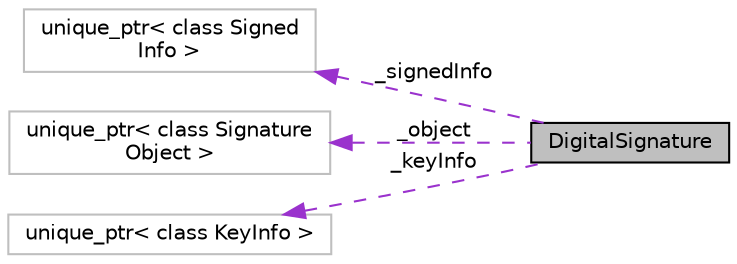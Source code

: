 digraph "DigitalSignature"
{
  edge [fontname="Helvetica",fontsize="10",labelfontname="Helvetica",labelfontsize="10"];
  node [fontname="Helvetica",fontsize="10",shape=record];
  rankdir="LR";
  Node1 [label="DigitalSignature",height=0.2,width=0.4,color="black", fillcolor="grey75", style="filled" fontcolor="black"];
  Node2 -> Node1 [dir="back",color="darkorchid3",fontsize="10",style="dashed",label=" _signedInfo" ,fontname="Helvetica"];
  Node2 [label="unique_ptr\< class Signed\lInfo \>",height=0.2,width=0.4,color="grey75", fillcolor="white", style="filled"];
  Node3 -> Node1 [dir="back",color="darkorchid3",fontsize="10",style="dashed",label=" _object" ,fontname="Helvetica"];
  Node3 [label="unique_ptr\< class Signature\lObject \>",height=0.2,width=0.4,color="grey75", fillcolor="white", style="filled"];
  Node4 -> Node1 [dir="back",color="darkorchid3",fontsize="10",style="dashed",label=" _keyInfo" ,fontname="Helvetica"];
  Node4 [label="unique_ptr\< class KeyInfo \>",height=0.2,width=0.4,color="grey75", fillcolor="white", style="filled"];
}
